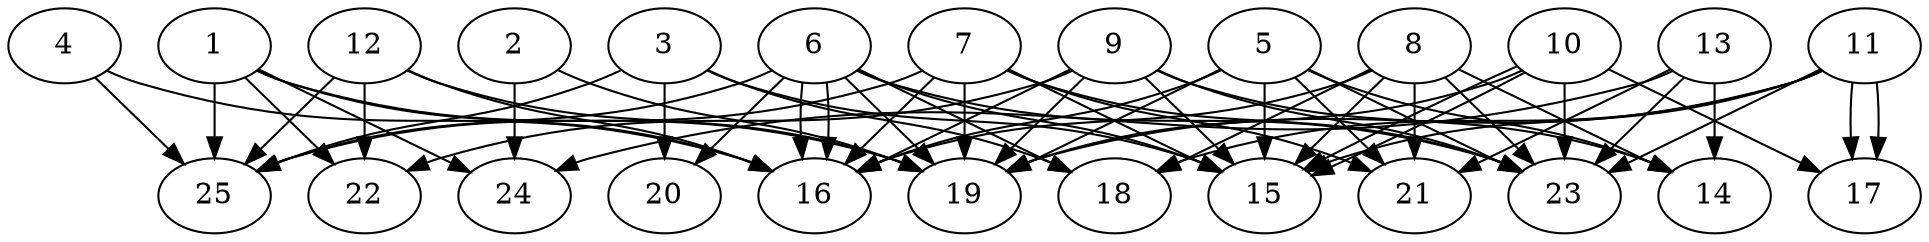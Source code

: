 // DAG automatically generated by daggen at Tue Aug  6 16:26:47 2019
// ./daggen --dot -n 25 --ccr 0.5 --fat 0.8 --regular 0.5 --density 0.7 --mindata 5242880 --maxdata 52428800 
digraph G {
  1 [size="23828480", alpha="0.08", expect_size="11914240"] 
  1 -> 16 [size ="11914240"]
  1 -> 19 [size ="11914240"]
  1 -> 22 [size ="11914240"]
  1 -> 24 [size ="11914240"]
  1 -> 25 [size ="11914240"]
  2 [size="54165504", alpha="0.09", expect_size="27082752"] 
  2 -> 19 [size ="27082752"]
  2 -> 24 [size ="27082752"]
  3 [size="100659200", alpha="0.06", expect_size="50329600"] 
  3 -> 15 [size ="50329600"]
  3 -> 18 [size ="50329600"]
  3 -> 20 [size ="50329600"]
  3 -> 25 [size ="50329600"]
  4 [size="94855168", alpha="0.16", expect_size="47427584"] 
  4 -> 16 [size ="47427584"]
  4 -> 25 [size ="47427584"]
  5 [size="64356352", alpha="0.11", expect_size="32178176"] 
  5 -> 14 [size ="32178176"]
  5 -> 15 [size ="32178176"]
  5 -> 16 [size ="32178176"]
  5 -> 19 [size ="32178176"]
  5 -> 21 [size ="32178176"]
  5 -> 23 [size ="32178176"]
  6 [size="18710528", alpha="0.04", expect_size="9355264"] 
  6 -> 15 [size ="9355264"]
  6 -> 16 [size ="9355264"]
  6 -> 16 [size ="9355264"]
  6 -> 18 [size ="9355264"]
  6 -> 19 [size ="9355264"]
  6 -> 20 [size ="9355264"]
  6 -> 23 [size ="9355264"]
  6 -> 25 [size ="9355264"]
  7 [size="25382912", alpha="0.14", expect_size="12691456"] 
  7 -> 15 [size ="12691456"]
  7 -> 16 [size ="12691456"]
  7 -> 19 [size ="12691456"]
  7 -> 21 [size ="12691456"]
  7 -> 23 [size ="12691456"]
  7 -> 25 [size ="12691456"]
  8 [size="30431232", alpha="0.17", expect_size="15215616"] 
  8 -> 14 [size ="15215616"]
  8 -> 15 [size ="15215616"]
  8 -> 16 [size ="15215616"]
  8 -> 18 [size ="15215616"]
  8 -> 21 [size ="15215616"]
  8 -> 23 [size ="15215616"]
  9 [size="14954496", alpha="0.01", expect_size="7477248"] 
  9 -> 14 [size ="7477248"]
  9 -> 15 [size ="7477248"]
  9 -> 16 [size ="7477248"]
  9 -> 19 [size ="7477248"]
  9 -> 22 [size ="7477248"]
  9 -> 23 [size ="7477248"]
  10 [size="84654080", alpha="0.11", expect_size="42327040"] 
  10 -> 15 [size ="42327040"]
  10 -> 15 [size ="42327040"]
  10 -> 17 [size ="42327040"]
  10 -> 19 [size ="42327040"]
  10 -> 23 [size ="42327040"]
  11 [size="63463424", alpha="0.14", expect_size="31731712"] 
  11 -> 15 [size ="31731712"]
  11 -> 17 [size ="31731712"]
  11 -> 17 [size ="31731712"]
  11 -> 18 [size ="31731712"]
  11 -> 19 [size ="31731712"]
  11 -> 23 [size ="31731712"]
  12 [size="102983680", alpha="0.05", expect_size="51491840"] 
  12 -> 16 [size ="51491840"]
  12 -> 19 [size ="51491840"]
  12 -> 22 [size ="51491840"]
  12 -> 25 [size ="51491840"]
  13 [size="49666048", alpha="0.04", expect_size="24833024"] 
  13 -> 14 [size ="24833024"]
  13 -> 21 [size ="24833024"]
  13 -> 23 [size ="24833024"]
  13 -> 24 [size ="24833024"]
  14 [size="78981120", alpha="0.18", expect_size="39490560"] 
  15 [size="59480064", alpha="0.08", expect_size="29740032"] 
  16 [size="16482304", alpha="0.02", expect_size="8241152"] 
  17 [size="34363392", alpha="0.02", expect_size="17181696"] 
  18 [size="101232640", alpha="0.13", expect_size="50616320"] 
  19 [size="85616640", alpha="0.01", expect_size="42808320"] 
  20 [size="89165824", alpha="0.17", expect_size="44582912"] 
  21 [size="48953344", alpha="0.15", expect_size="24476672"] 
  22 [size="18403328", alpha="0.02", expect_size="9201664"] 
  23 [size="43343872", alpha="0.09", expect_size="21671936"] 
  24 [size="63488000", alpha="0.13", expect_size="31744000"] 
  25 [size="55197696", alpha="0.09", expect_size="27598848"] 
}
